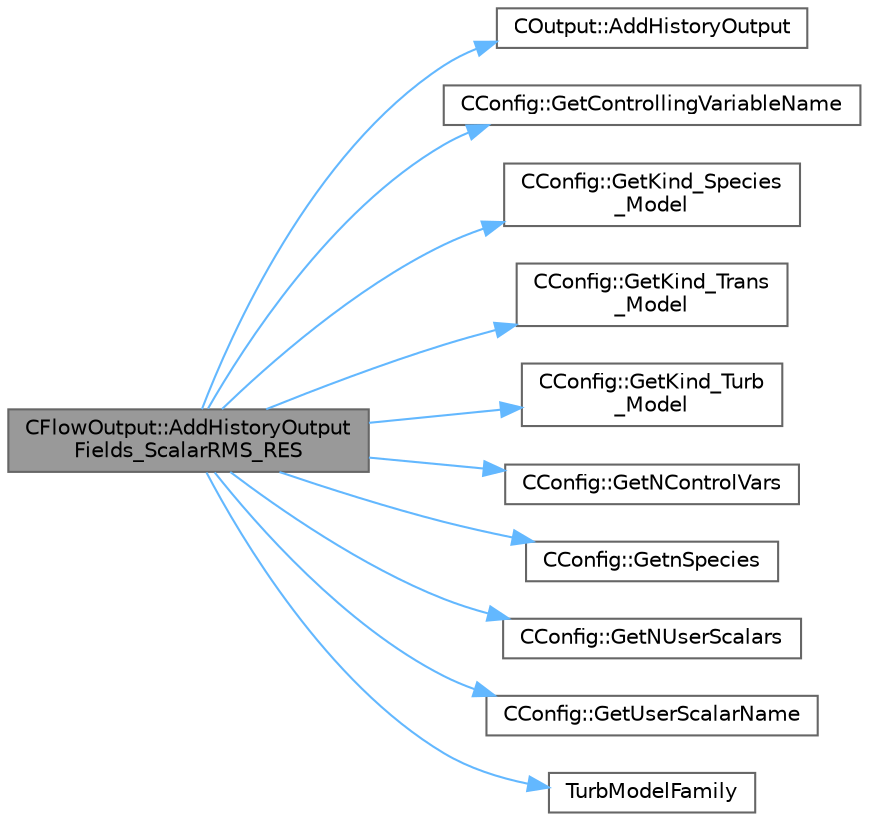 digraph "CFlowOutput::AddHistoryOutputFields_ScalarRMS_RES"
{
 // LATEX_PDF_SIZE
  bgcolor="transparent";
  edge [fontname=Helvetica,fontsize=10,labelfontname=Helvetica,labelfontsize=10];
  node [fontname=Helvetica,fontsize=10,shape=box,height=0.2,width=0.4];
  rankdir="LR";
  Node1 [id="Node000001",label="CFlowOutput::AddHistoryOutput\lFields_ScalarRMS_RES",height=0.2,width=0.4,color="gray40", fillcolor="grey60", style="filled", fontcolor="black",tooltip="Add scalar (turbulence/species) history fields for the Residual RMS (FVMComp, FVMInc,..."];
  Node1 -> Node2 [id="edge1_Node000001_Node000002",color="steelblue1",style="solid",tooltip=" "];
  Node2 [id="Node000002",label="COutput::AddHistoryOutput",height=0.2,width=0.4,color="grey40", fillcolor="white", style="filled",URL="$classCOutput.html#ad5ee424d364346cbd6dc27ffbab35e0a",tooltip="Add a new field to the history output."];
  Node1 -> Node3 [id="edge2_Node000001_Node000003",color="steelblue1",style="solid",tooltip=" "];
  Node3 [id="Node000003",label="CConfig::GetControllingVariableName",height=0.2,width=0.4,color="grey40", fillcolor="white", style="filled",URL="$classCConfig.html#a3d287d567b7526d13c30b05da3e5b4a6",tooltip="Get the name of a specific controlling variable."];
  Node1 -> Node4 [id="edge3_Node000001_Node000004",color="steelblue1",style="solid",tooltip=" "];
  Node4 [id="Node000004",label="CConfig::GetKind_Species\l_Model",height=0.2,width=0.4,color="grey40", fillcolor="white", style="filled",URL="$classCConfig.html#a7416428b6139fe85180e5e8d190506aa",tooltip="Get the kind of the species model."];
  Node1 -> Node5 [id="edge4_Node000001_Node000005",color="steelblue1",style="solid",tooltip=" "];
  Node5 [id="Node000005",label="CConfig::GetKind_Trans\l_Model",height=0.2,width=0.4,color="grey40", fillcolor="white", style="filled",URL="$classCConfig.html#aa3491085ca1a0997d8fb58698bb64fb6",tooltip="Get the kind of the transition model."];
  Node1 -> Node6 [id="edge5_Node000001_Node000006",color="steelblue1",style="solid",tooltip=" "];
  Node6 [id="Node000006",label="CConfig::GetKind_Turb\l_Model",height=0.2,width=0.4,color="grey40", fillcolor="white", style="filled",URL="$classCConfig.html#a42cf888b42ce34079b2e3987bbf147dd",tooltip="Get the kind of the turbulence model."];
  Node1 -> Node7 [id="edge6_Node000001_Node000007",color="steelblue1",style="solid",tooltip=" "];
  Node7 [id="Node000007",label="CConfig::GetNControlVars",height=0.2,width=0.4,color="grey40", fillcolor="white", style="filled",URL="$classCConfig.html#a96acbe126b6987b1461ff7d3cdb44cca",tooltip="Get the number of control variables for flamelet model."];
  Node1 -> Node8 [id="edge7_Node000001_Node000008",color="steelblue1",style="solid",tooltip=" "];
  Node8 [id="Node000008",label="CConfig::GetnSpecies",height=0.2,width=0.4,color="grey40", fillcolor="white", style="filled",URL="$classCConfig.html#acca4077dbb4f00718adc5e831b561927",tooltip="Provides the number of species present in the gas mixture."];
  Node1 -> Node9 [id="edge8_Node000001_Node000009",color="steelblue1",style="solid",tooltip=" "];
  Node9 [id="Node000009",label="CConfig::GetNUserScalars",height=0.2,width=0.4,color="grey40", fillcolor="white", style="filled",URL="$classCConfig.html#ab6b78d2aa6b013cf2d93c62b2240a8cc",tooltip="Get the number of user scalars for flamelet model."];
  Node1 -> Node10 [id="edge9_Node000001_Node000010",color="steelblue1",style="solid",tooltip=" "];
  Node10 [id="Node000010",label="CConfig::GetUserScalarName",height=0.2,width=0.4,color="grey40", fillcolor="white", style="filled",URL="$classCConfig.html#a052c89683764dde2b1ecaa385a2f9ce4",tooltip="Get the name of the user scalar."];
  Node1 -> Node11 [id="edge10_Node000001_Node000011",color="steelblue1",style="solid",tooltip=" "];
  Node11 [id="Node000011",label="TurbModelFamily",height=0.2,width=0.4,color="grey40", fillcolor="white", style="filled",URL="$option__structure_8hpp.html#acee0f471c4a6420e3aea11c08e6bd980",tooltip="Associate turb models with their family."];
}

